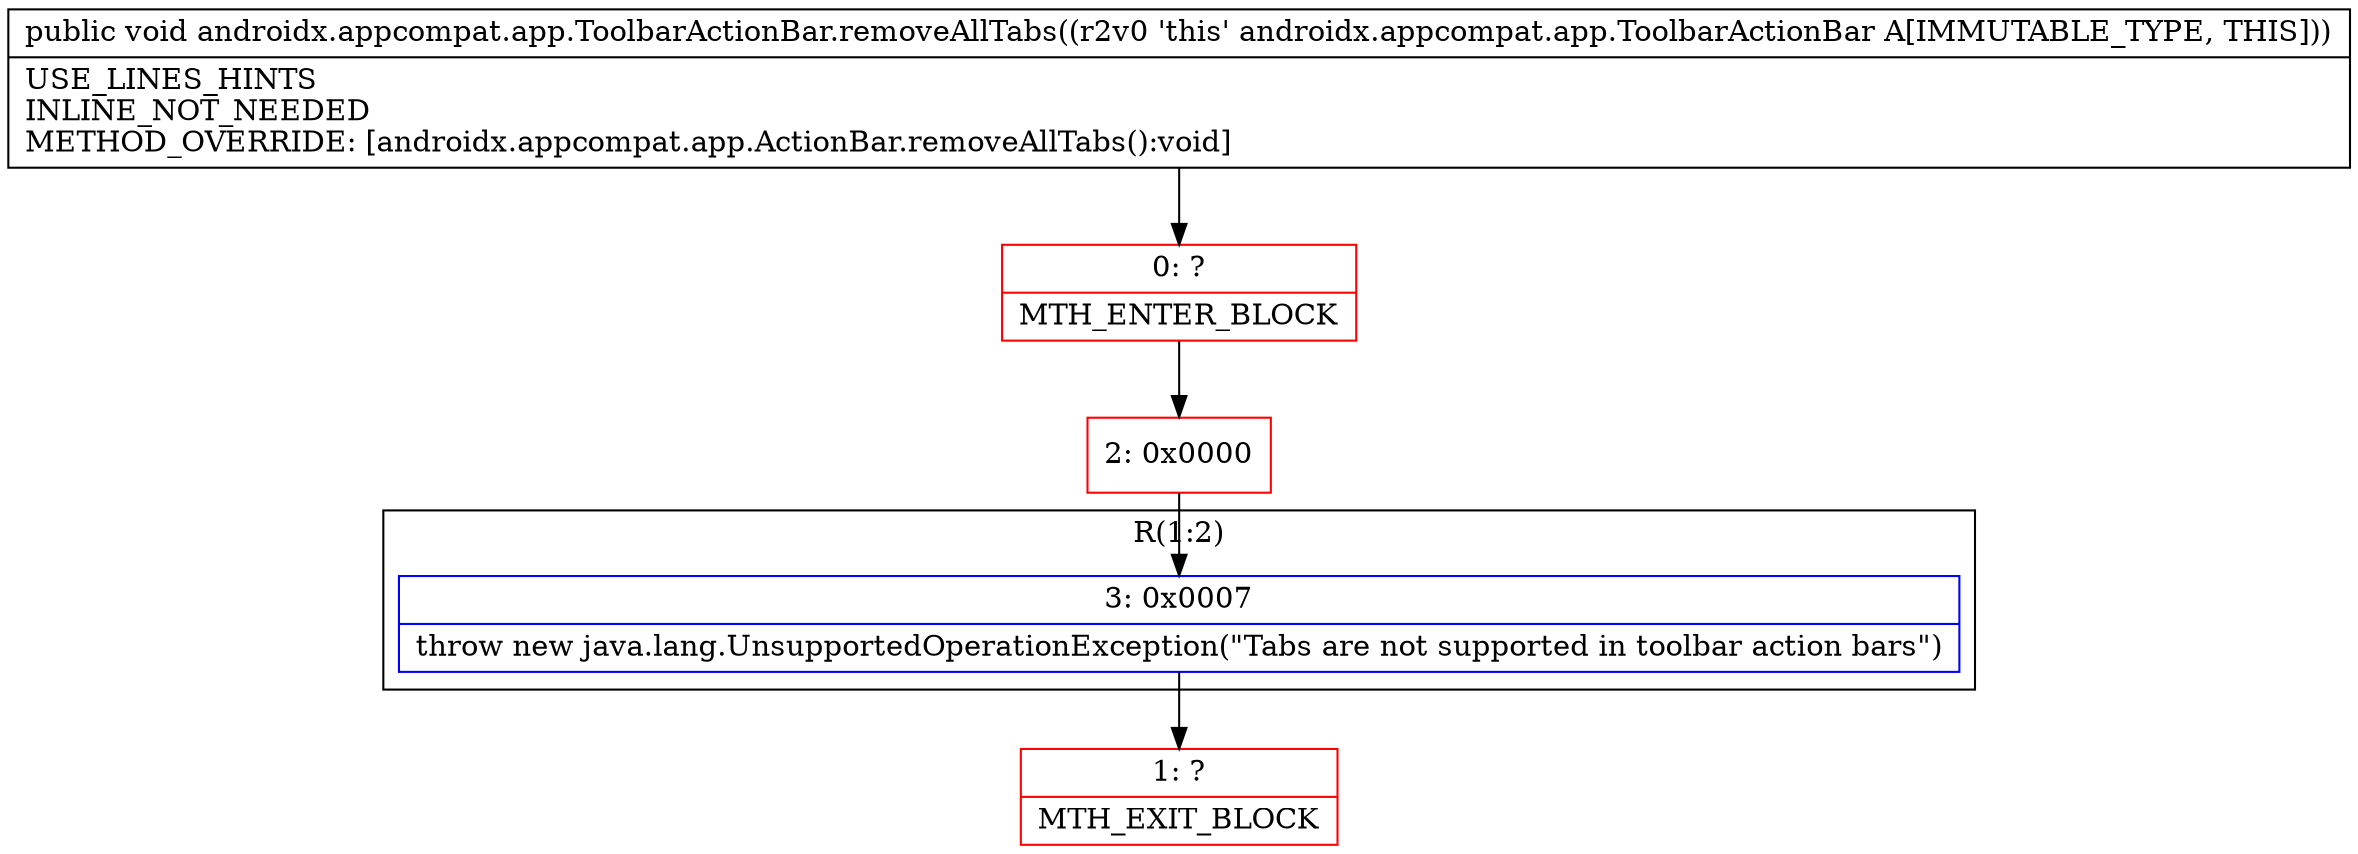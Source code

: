digraph "CFG forandroidx.appcompat.app.ToolbarActionBar.removeAllTabs()V" {
subgraph cluster_Region_536151598 {
label = "R(1:2)";
node [shape=record,color=blue];
Node_3 [shape=record,label="{3\:\ 0x0007|throw new java.lang.UnsupportedOperationException(\"Tabs are not supported in toolbar action bars\")\l}"];
}
Node_0 [shape=record,color=red,label="{0\:\ ?|MTH_ENTER_BLOCK\l}"];
Node_2 [shape=record,color=red,label="{2\:\ 0x0000}"];
Node_1 [shape=record,color=red,label="{1\:\ ?|MTH_EXIT_BLOCK\l}"];
MethodNode[shape=record,label="{public void androidx.appcompat.app.ToolbarActionBar.removeAllTabs((r2v0 'this' androidx.appcompat.app.ToolbarActionBar A[IMMUTABLE_TYPE, THIS]))  | USE_LINES_HINTS\lINLINE_NOT_NEEDED\lMETHOD_OVERRIDE: [androidx.appcompat.app.ActionBar.removeAllTabs():void]\l}"];
MethodNode -> Node_0;Node_3 -> Node_1;
Node_0 -> Node_2;
Node_2 -> Node_3;
}

